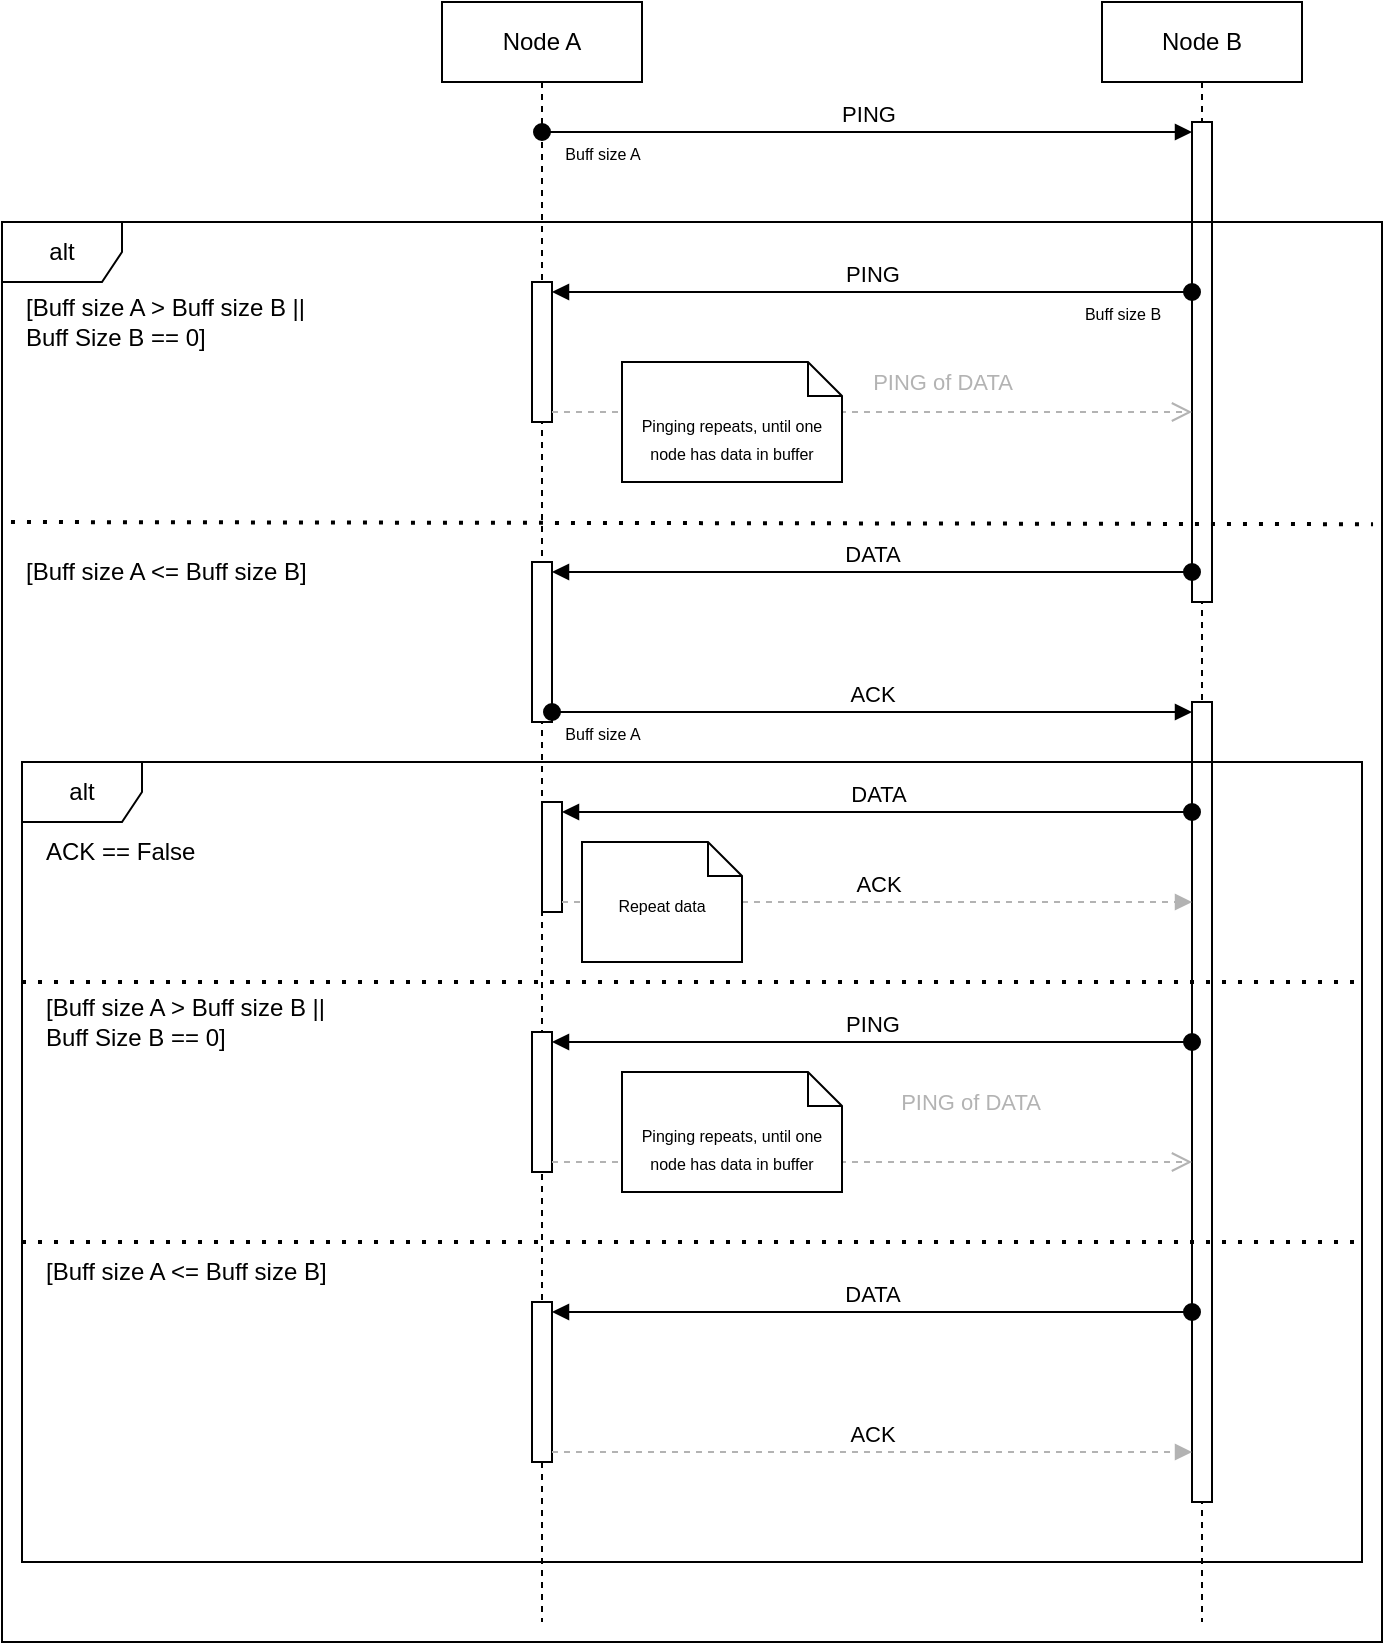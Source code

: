 <mxfile version="26.1.1">
  <diagram name="Page-1" id="TpvWTKtytnGzHCLbApel">
    <mxGraphModel dx="1646" dy="450" grid="1" gridSize="10" guides="1" tooltips="1" connect="1" arrows="1" fold="1" page="1" pageScale="1" pageWidth="827" pageHeight="1169" math="0" shadow="0">
      <root>
        <mxCell id="0" />
        <mxCell id="1" parent="0" />
        <mxCell id="aVfDais8ba7qGyW5DWxb-1" value="Node A" style="shape=umlLifeline;perimeter=lifelinePerimeter;whiteSpace=wrap;html=1;container=1;dropTarget=0;collapsible=0;recursiveResize=0;outlineConnect=0;portConstraint=eastwest;newEdgeStyle={&quot;curved&quot;:0,&quot;rounded&quot;:0};" vertex="1" parent="1">
          <mxGeometry x="150" y="160" width="100" height="810" as="geometry" />
        </mxCell>
        <mxCell id="aVfDais8ba7qGyW5DWxb-12" value="" style="html=1;points=[[0,0,0,0,5],[0,1,0,0,-5],[1,0,0,0,5],[1,1,0,0,-5]];perimeter=orthogonalPerimeter;outlineConnect=0;targetShapes=umlLifeline;portConstraint=eastwest;newEdgeStyle={&quot;curved&quot;:0,&quot;rounded&quot;:0};" vertex="1" parent="aVfDais8ba7qGyW5DWxb-1">
          <mxGeometry x="45" y="140" width="10" height="70" as="geometry" />
        </mxCell>
        <mxCell id="aVfDais8ba7qGyW5DWxb-2" value="Node B" style="shape=umlLifeline;perimeter=lifelinePerimeter;whiteSpace=wrap;html=1;container=1;dropTarget=0;collapsible=0;recursiveResize=0;outlineConnect=0;portConstraint=eastwest;newEdgeStyle={&quot;curved&quot;:0,&quot;rounded&quot;:0};" vertex="1" parent="1">
          <mxGeometry x="480" y="160" width="100" height="810" as="geometry" />
        </mxCell>
        <mxCell id="aVfDais8ba7qGyW5DWxb-5" value="" style="html=1;points=[[0,0,0,0,5],[0,1,0,0,-5],[1,0,0,0,5],[1,1,0,0,-5]];perimeter=orthogonalPerimeter;outlineConnect=0;targetShapes=umlLifeline;portConstraint=eastwest;newEdgeStyle={&quot;curved&quot;:0,&quot;rounded&quot;:0};" vertex="1" parent="aVfDais8ba7qGyW5DWxb-2">
          <mxGeometry x="45" y="60" width="10" height="240" as="geometry" />
        </mxCell>
        <mxCell id="aVfDais8ba7qGyW5DWxb-27" value="" style="html=1;points=[[0,0,0,0,5],[0,1,0,0,-5],[1,0,0,0,5],[1,1,0,0,-5]];perimeter=orthogonalPerimeter;outlineConnect=0;targetShapes=umlLifeline;portConstraint=eastwest;newEdgeStyle={&quot;curved&quot;:0,&quot;rounded&quot;:0};" vertex="1" parent="aVfDais8ba7qGyW5DWxb-2">
          <mxGeometry x="45" y="350" width="10" height="400" as="geometry" />
        </mxCell>
        <mxCell id="aVfDais8ba7qGyW5DWxb-4" value="PING" style="html=1;verticalAlign=bottom;startArrow=oval;startFill=1;endArrow=block;startSize=8;curved=0;rounded=0;entryX=0;entryY=0;entryDx=0;entryDy=5;entryPerimeter=0;" edge="1" parent="1" source="aVfDais8ba7qGyW5DWxb-1" target="aVfDais8ba7qGyW5DWxb-5">
          <mxGeometry width="60" relative="1" as="geometry">
            <mxPoint x="175" y="260" as="sourcePoint" />
            <mxPoint x="545" y="240" as="targetPoint" />
          </mxGeometry>
        </mxCell>
        <mxCell id="aVfDais8ba7qGyW5DWxb-7" value="alt" style="shape=umlFrame;whiteSpace=wrap;html=1;pointerEvents=0;" vertex="1" parent="1">
          <mxGeometry x="-70" y="270" width="690" height="710" as="geometry" />
        </mxCell>
        <mxCell id="aVfDais8ba7qGyW5DWxb-9" value="" style="endArrow=none;dashed=1;html=1;dashPattern=1 3;strokeWidth=2;rounded=0;exitX=0.008;exitY=0.5;exitDx=0;exitDy=0;exitPerimeter=0;entryX=0.995;entryY=0.503;entryDx=0;entryDy=0;entryPerimeter=0;" edge="1" parent="1">
          <mxGeometry width="50" height="50" relative="1" as="geometry">
            <mxPoint x="-65.51" y="420" as="sourcePoint" />
            <mxPoint x="615.52" y="421.11" as="targetPoint" />
          </mxGeometry>
        </mxCell>
        <mxCell id="aVfDais8ba7qGyW5DWxb-11" value="PING" style="html=1;verticalAlign=bottom;startArrow=oval;startFill=1;endArrow=block;startSize=8;curved=0;rounded=0;entryX=1;entryY=0;entryDx=0;entryDy=5;entryPerimeter=0;" edge="1" parent="1" source="aVfDais8ba7qGyW5DWxb-5" target="aVfDais8ba7qGyW5DWxb-12">
          <mxGeometry width="60" relative="1" as="geometry">
            <mxPoint x="370" y="310" as="sourcePoint" />
            <mxPoint x="370" y="320" as="targetPoint" />
          </mxGeometry>
        </mxCell>
        <mxCell id="aVfDais8ba7qGyW5DWxb-13" value="[Buff size A &amp;gt; Buff size B ||&lt;div&gt;Buff Size B == 0]&lt;/div&gt;" style="text;html=1;align=left;verticalAlign=middle;resizable=0;points=[];autosize=1;strokeColor=none;fillColor=none;" vertex="1" parent="1">
          <mxGeometry x="-60" y="300" width="160" height="40" as="geometry" />
        </mxCell>
        <mxCell id="aVfDais8ba7qGyW5DWxb-14" value="&lt;font style=&quot;font-size: 8px; color: rgb(0, 0, 0);&quot;&gt;Buff size A&lt;/font&gt;" style="text;html=1;align=center;verticalAlign=middle;resizable=0;points=[];autosize=1;strokeColor=none;fillColor=none;" vertex="1" parent="1">
          <mxGeometry x="200" y="220" width="60" height="30" as="geometry" />
        </mxCell>
        <mxCell id="aVfDais8ba7qGyW5DWxb-15" value="&lt;font style=&quot;font-size: 8px; color: rgb(0, 0, 0);&quot;&gt;Buff size B&lt;/font&gt;" style="text;html=1;align=center;verticalAlign=middle;resizable=0;points=[];autosize=1;strokeColor=none;fillColor=none;" vertex="1" parent="1">
          <mxGeometry x="460" y="300" width="60" height="30" as="geometry" />
        </mxCell>
        <mxCell id="aVfDais8ba7qGyW5DWxb-17" value="[Buff size A &amp;lt;= Buff size B&lt;span style=&quot;background-color: transparent; color: light-dark(rgb(0, 0, 0), rgb(255, 255, 255));&quot;&gt;]&lt;/span&gt;" style="text;html=1;align=left;verticalAlign=middle;resizable=0;points=[];autosize=1;strokeColor=none;fillColor=none;" vertex="1" parent="1">
          <mxGeometry x="-60" y="430" width="160" height="30" as="geometry" />
        </mxCell>
        <mxCell id="aVfDais8ba7qGyW5DWxb-18" value="" style="html=1;points=[[0,0,0,0,5],[0,1,0,0,-5],[1,0,0,0,5],[1,1,0,0,-5]];perimeter=orthogonalPerimeter;outlineConnect=0;targetShapes=umlLifeline;portConstraint=eastwest;newEdgeStyle={&quot;curved&quot;:0,&quot;rounded&quot;:0};" vertex="1" parent="1">
          <mxGeometry x="195" y="440" width="10" height="80" as="geometry" />
        </mxCell>
        <mxCell id="aVfDais8ba7qGyW5DWxb-19" value="DATA" style="html=1;verticalAlign=bottom;startArrow=oval;startFill=1;endArrow=block;startSize=8;curved=0;rounded=0;entryX=1;entryY=0;entryDx=0;entryDy=5;entryPerimeter=0;" edge="1" parent="1" source="aVfDais8ba7qGyW5DWxb-5" target="aVfDais8ba7qGyW5DWxb-18">
          <mxGeometry width="60" relative="1" as="geometry">
            <mxPoint x="230" y="460" as="sourcePoint" />
            <mxPoint x="290" y="460" as="targetPoint" />
          </mxGeometry>
        </mxCell>
        <mxCell id="aVfDais8ba7qGyW5DWxb-20" value="" style="html=1;verticalAlign=bottom;endArrow=open;dashed=1;endSize=8;curved=0;rounded=0;exitX=1;exitY=1;exitDx=0;exitDy=-5;exitPerimeter=0;strokeColor=#B3B3B3;" edge="1" parent="1" source="aVfDais8ba7qGyW5DWxb-12" target="aVfDais8ba7qGyW5DWxb-5">
          <mxGeometry relative="1" as="geometry">
            <mxPoint x="300" y="390" as="sourcePoint" />
            <mxPoint x="220" y="390" as="targetPoint" />
          </mxGeometry>
        </mxCell>
        <mxCell id="aVfDais8ba7qGyW5DWxb-42" value="&lt;font style=&quot;color: rgb(179, 179, 179);&quot;&gt;PING of DATA&lt;/font&gt;" style="edgeLabel;html=1;align=center;verticalAlign=middle;resizable=0;points=[];" vertex="1" connectable="0" parent="aVfDais8ba7qGyW5DWxb-20">
          <mxGeometry x="0.328" y="1" relative="1" as="geometry">
            <mxPoint x="-18" y="-14" as="offset" />
          </mxGeometry>
        </mxCell>
        <mxCell id="aVfDais8ba7qGyW5DWxb-23" value="&lt;span style=&quot;font-size: 8px;&quot;&gt;Pinging repeats, until one node has data in buffer&lt;/span&gt;" style="shape=note2;boundedLbl=1;whiteSpace=wrap;html=1;size=17;verticalAlign=top;align=center;" vertex="1" parent="1">
          <mxGeometry x="240" y="340" width="110" height="60" as="geometry" />
        </mxCell>
        <mxCell id="aVfDais8ba7qGyW5DWxb-26" value="ACK" style="html=1;verticalAlign=bottom;startArrow=oval;startFill=1;endArrow=block;startSize=8;curved=0;rounded=0;exitX=1;exitY=1;exitDx=0;exitDy=-5;exitPerimeter=0;entryX=0;entryY=0;entryDx=0;entryDy=5;entryPerimeter=0;" edge="1" parent="1" source="aVfDais8ba7qGyW5DWxb-18" target="aVfDais8ba7qGyW5DWxb-27">
          <mxGeometry width="60" relative="1" as="geometry">
            <mxPoint x="330" y="480" as="sourcePoint" />
            <mxPoint x="390" y="480" as="targetPoint" />
          </mxGeometry>
        </mxCell>
        <mxCell id="aVfDais8ba7qGyW5DWxb-28" value="&lt;font style=&quot;font-size: 8px; color: rgb(0, 0, 0);&quot;&gt;Buff size A&lt;/font&gt;" style="text;html=1;align=center;verticalAlign=middle;resizable=0;points=[];autosize=1;strokeColor=none;fillColor=none;" vertex="1" parent="1">
          <mxGeometry x="200" y="510" width="60" height="30" as="geometry" />
        </mxCell>
        <mxCell id="aVfDais8ba7qGyW5DWxb-29" value="alt" style="shape=umlFrame;whiteSpace=wrap;html=1;pointerEvents=0;" vertex="1" parent="1">
          <mxGeometry x="-60" y="540" width="670" height="400" as="geometry" />
        </mxCell>
        <mxCell id="aVfDais8ba7qGyW5DWxb-30" value="" style="endArrow=none;dashed=1;html=1;dashPattern=1 3;strokeWidth=2;rounded=0;exitX=0.008;exitY=0.5;exitDx=0;exitDy=0;exitPerimeter=0;" edge="1" parent="1">
          <mxGeometry width="50" height="50" relative="1" as="geometry">
            <mxPoint x="-60.0" y="650" as="sourcePoint" />
            <mxPoint x="610" y="650" as="targetPoint" />
          </mxGeometry>
        </mxCell>
        <mxCell id="aVfDais8ba7qGyW5DWxb-31" value="ACK == False" style="text;html=1;align=left;verticalAlign=middle;resizable=0;points=[];autosize=1;strokeColor=none;fillColor=none;" vertex="1" parent="1">
          <mxGeometry x="-50" y="570" width="100" height="30" as="geometry" />
        </mxCell>
        <mxCell id="aVfDais8ba7qGyW5DWxb-32" value="DATA" style="html=1;verticalAlign=bottom;startArrow=oval;startFill=1;endArrow=block;startSize=8;curved=0;rounded=0;entryX=1;entryY=0;entryDx=0;entryDy=5;entryPerimeter=0;strokeColor=#000000;" edge="1" parent="1" source="aVfDais8ba7qGyW5DWxb-27" target="aVfDais8ba7qGyW5DWxb-33">
          <mxGeometry width="60" relative="1" as="geometry">
            <mxPoint x="520" y="560" as="sourcePoint" />
            <mxPoint x="200" y="560" as="targetPoint" />
          </mxGeometry>
        </mxCell>
        <mxCell id="aVfDais8ba7qGyW5DWxb-33" value="" style="html=1;points=[[0,0,0,0,5],[0,1,0,0,-5],[1,0,0,0,5],[1,1,0,0,-5]];perimeter=orthogonalPerimeter;outlineConnect=0;targetShapes=umlLifeline;portConstraint=eastwest;newEdgeStyle={&quot;curved&quot;:0,&quot;rounded&quot;:0};strokeColor=#000000;" vertex="1" parent="1">
          <mxGeometry x="200" y="560" width="10" height="55" as="geometry" />
        </mxCell>
        <mxCell id="aVfDais8ba7qGyW5DWxb-35" value="[Buff size A &amp;gt; Buff size B ||&lt;div&gt;Buff Size B == 0]&lt;/div&gt;" style="text;html=1;align=left;verticalAlign=middle;resizable=0;points=[];autosize=1;strokeColor=none;fillColor=none;" vertex="1" parent="1">
          <mxGeometry x="-50" y="650" width="160" height="40" as="geometry" />
        </mxCell>
        <mxCell id="aVfDais8ba7qGyW5DWxb-36" value="" style="endArrow=none;dashed=1;html=1;dashPattern=1 3;strokeWidth=2;rounded=0;exitX=0.008;exitY=0.5;exitDx=0;exitDy=0;exitPerimeter=0;" edge="1" parent="1">
          <mxGeometry width="50" height="50" relative="1" as="geometry">
            <mxPoint x="-60.0" y="780" as="sourcePoint" />
            <mxPoint x="610" y="780" as="targetPoint" />
          </mxGeometry>
        </mxCell>
        <mxCell id="aVfDais8ba7qGyW5DWxb-37" value="" style="html=1;points=[[0,0,0,0,5],[0,1,0,0,-5],[1,0,0,0,5],[1,1,0,0,-5]];perimeter=orthogonalPerimeter;outlineConnect=0;targetShapes=umlLifeline;portConstraint=eastwest;newEdgeStyle={&quot;curved&quot;:0,&quot;rounded&quot;:0};" vertex="1" parent="1">
          <mxGeometry x="195" y="675" width="10" height="70" as="geometry" />
        </mxCell>
        <mxCell id="aVfDais8ba7qGyW5DWxb-38" value="PING" style="html=1;verticalAlign=bottom;startArrow=oval;startFill=1;endArrow=block;startSize=8;curved=0;rounded=0;entryX=1;entryY=0;entryDx=0;entryDy=5;entryPerimeter=0;" edge="1" parent="1" target="aVfDais8ba7qGyW5DWxb-37" source="aVfDais8ba7qGyW5DWxb-27">
          <mxGeometry width="60" relative="1" as="geometry">
            <mxPoint x="570" y="715" as="sourcePoint" />
            <mxPoint x="415" y="730" as="targetPoint" />
          </mxGeometry>
        </mxCell>
        <mxCell id="aVfDais8ba7qGyW5DWxb-39" value="" style="html=1;verticalAlign=bottom;endArrow=open;dashed=1;endSize=8;curved=0;rounded=0;exitX=1;exitY=1;exitDx=0;exitDy=-5;exitPerimeter=0;strokeColor=#B3B3B3;" edge="1" parent="1" source="aVfDais8ba7qGyW5DWxb-37" target="aVfDais8ba7qGyW5DWxb-27">
          <mxGeometry relative="1" as="geometry">
            <mxPoint x="345" y="800" as="sourcePoint" />
            <mxPoint x="570" y="775" as="targetPoint" />
          </mxGeometry>
        </mxCell>
        <mxCell id="aVfDais8ba7qGyW5DWxb-40" value="&lt;span style=&quot;font-size: 8px;&quot;&gt;Pinging repeats, until one node has data in buffer&lt;/span&gt;" style="shape=note2;boundedLbl=1;whiteSpace=wrap;html=1;size=17;verticalAlign=top;align=center;" vertex="1" parent="1">
          <mxGeometry x="240" y="695" width="110" height="60" as="geometry" />
        </mxCell>
        <mxCell id="aVfDais8ba7qGyW5DWxb-43" value="&lt;font style=&quot;color: rgb(179, 179, 179);&quot;&gt;PING of DATA&lt;/font&gt;" style="edgeLabel;html=1;align=center;verticalAlign=middle;resizable=0;points=[];" vertex="1" connectable="0" parent="1">
          <mxGeometry x="414.001" y="710" as="geometry" />
        </mxCell>
        <mxCell id="aVfDais8ba7qGyW5DWxb-44" value="[Buff size A &amp;lt;= Buff size B&lt;span style=&quot;background-color: transparent; color: light-dark(rgb(0, 0, 0), rgb(255, 255, 255));&quot;&gt;]&lt;/span&gt;" style="text;html=1;align=left;verticalAlign=middle;resizable=0;points=[];autosize=1;strokeColor=none;fillColor=none;" vertex="1" parent="1">
          <mxGeometry x="-50" y="780" width="160" height="30" as="geometry" />
        </mxCell>
        <mxCell id="aVfDais8ba7qGyW5DWxb-45" value="ACK" style="html=1;verticalAlign=bottom;startArrow=none;startFill=0;endArrow=block;startSize=8;curved=0;rounded=0;exitX=1;exitY=1;exitDx=0;exitDy=-5;exitPerimeter=0;strokeColor=#B3B3B3;dashed=1;" edge="1" parent="1" source="aVfDais8ba7qGyW5DWxb-33" target="aVfDais8ba7qGyW5DWxb-27">
          <mxGeometry width="60" relative="1" as="geometry">
            <mxPoint x="215" y="525" as="sourcePoint" />
            <mxPoint x="535" y="525" as="targetPoint" />
          </mxGeometry>
        </mxCell>
        <mxCell id="aVfDais8ba7qGyW5DWxb-34" value="&lt;span style=&quot;font-size: 8px;&quot;&gt;Repeat data&lt;/span&gt;" style="shape=note2;boundedLbl=1;whiteSpace=wrap;html=1;size=17;verticalAlign=top;align=center;" vertex="1" parent="1">
          <mxGeometry x="220" y="580" width="80" height="60" as="geometry" />
        </mxCell>
        <mxCell id="aVfDais8ba7qGyW5DWxb-47" value="" style="html=1;points=[[0,0,0,0,5],[0,1,0,0,-5],[1,0,0,0,5],[1,1,0,0,-5]];perimeter=orthogonalPerimeter;outlineConnect=0;targetShapes=umlLifeline;portConstraint=eastwest;newEdgeStyle={&quot;curved&quot;:0,&quot;rounded&quot;:0};" vertex="1" parent="1">
          <mxGeometry x="195" y="810" width="10" height="80" as="geometry" />
        </mxCell>
        <mxCell id="aVfDais8ba7qGyW5DWxb-48" value="DATA" style="html=1;verticalAlign=bottom;startArrow=oval;startFill=1;endArrow=block;startSize=8;curved=0;rounded=0;entryX=1;entryY=0;entryDx=0;entryDy=5;entryPerimeter=0;" edge="1" parent="1" source="aVfDais8ba7qGyW5DWxb-27" target="aVfDais8ba7qGyW5DWxb-47">
          <mxGeometry width="60" relative="1" as="geometry">
            <mxPoint x="310" y="770" as="sourcePoint" />
            <mxPoint x="370" y="770" as="targetPoint" />
          </mxGeometry>
        </mxCell>
        <mxCell id="aVfDais8ba7qGyW5DWxb-50" value="ACK" style="html=1;verticalAlign=bottom;startArrow=none;startFill=0;endArrow=block;startSize=8;curved=0;rounded=0;exitX=1;exitY=1;exitDx=0;exitDy=-5;exitPerimeter=0;strokeColor=#B3B3B3;dashed=1;" edge="1" parent="1" source="aVfDais8ba7qGyW5DWxb-47" target="aVfDais8ba7qGyW5DWxb-27">
          <mxGeometry width="60" relative="1" as="geometry">
            <mxPoint x="215" y="605" as="sourcePoint" />
            <mxPoint x="535" y="605" as="targetPoint" />
          </mxGeometry>
        </mxCell>
      </root>
    </mxGraphModel>
  </diagram>
</mxfile>
